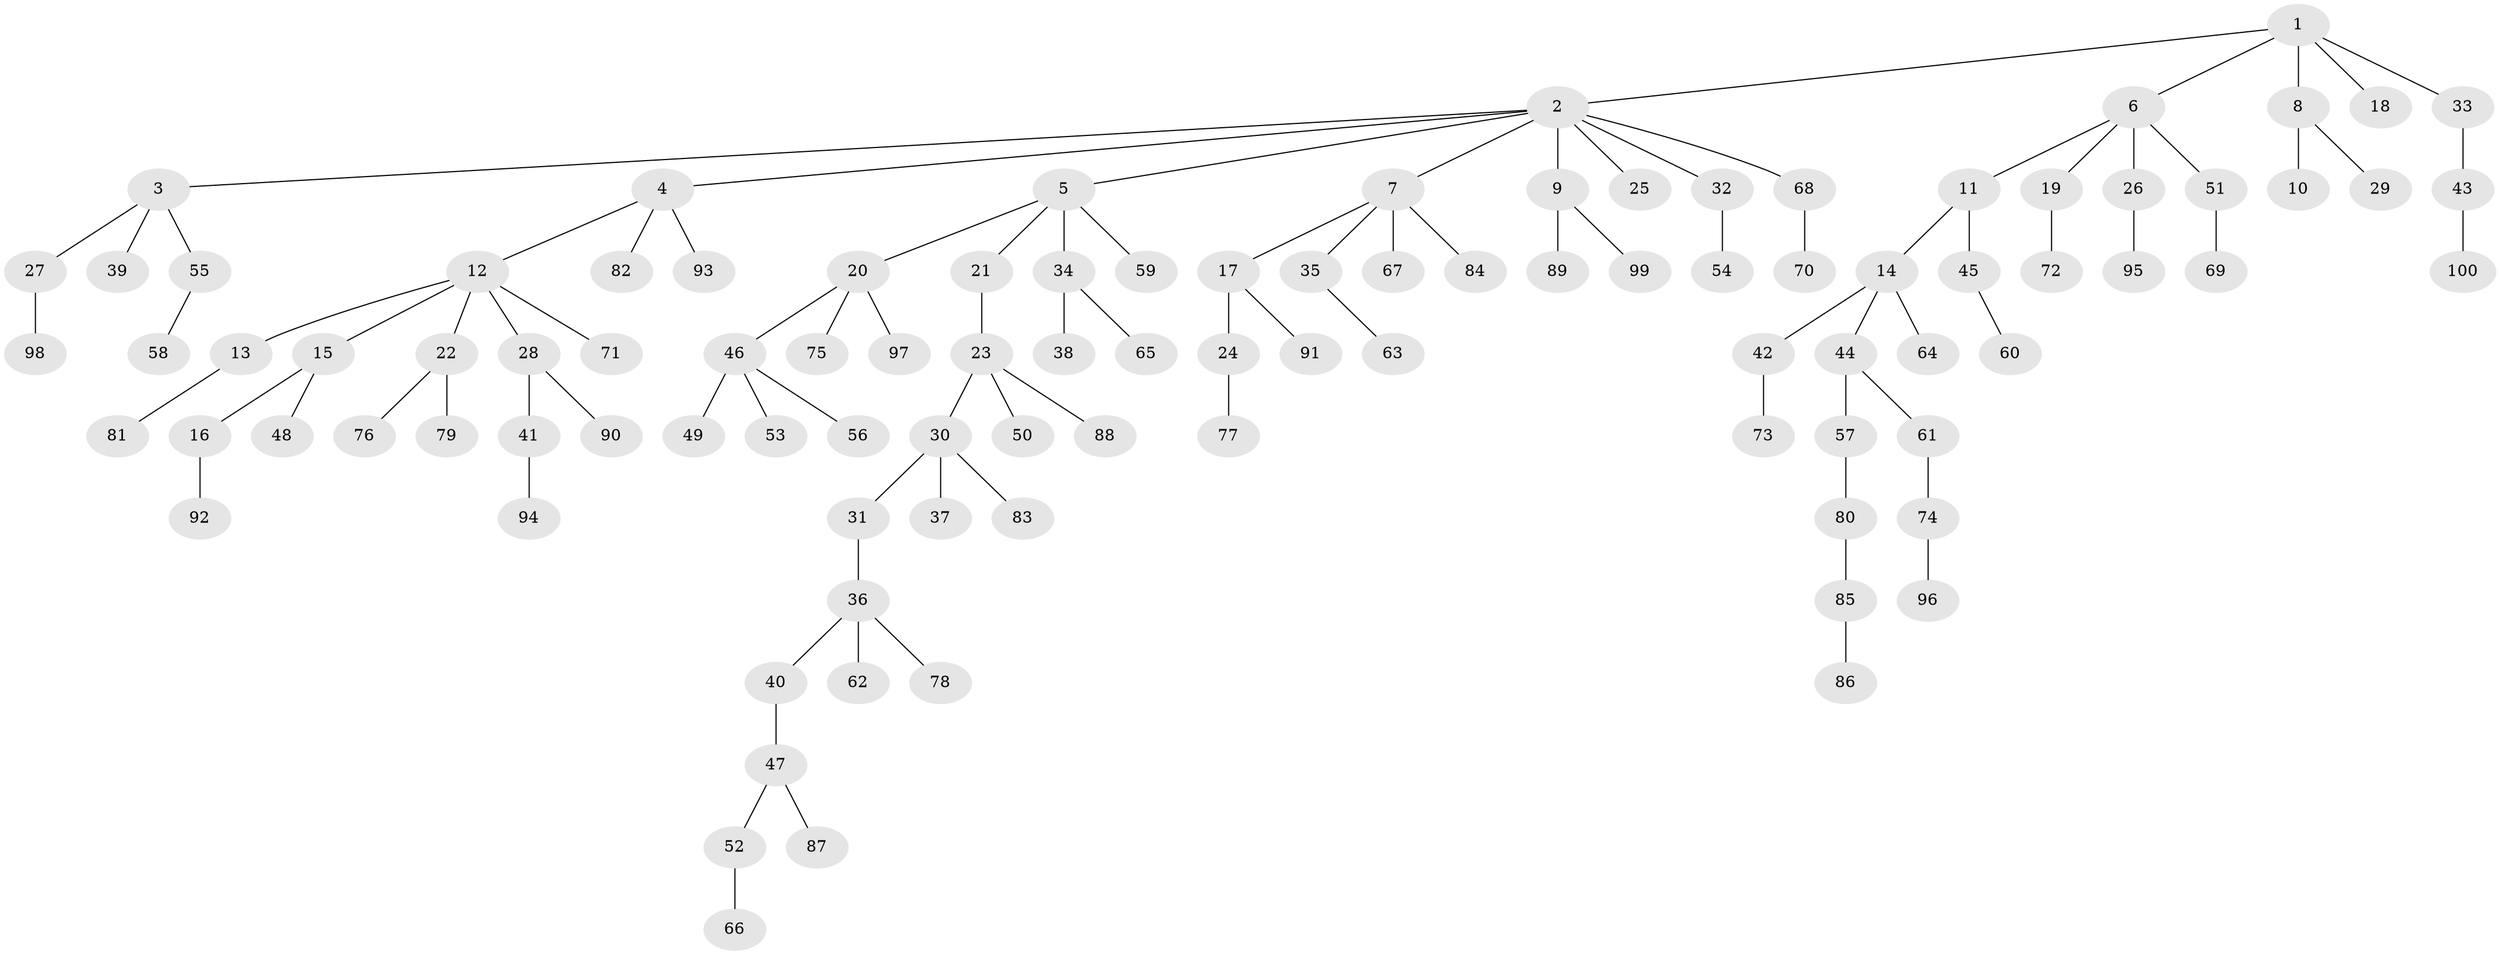 // Generated by graph-tools (version 1.1) at 2025/26/03/09/25 03:26:27]
// undirected, 100 vertices, 99 edges
graph export_dot {
graph [start="1"]
  node [color=gray90,style=filled];
  1;
  2;
  3;
  4;
  5;
  6;
  7;
  8;
  9;
  10;
  11;
  12;
  13;
  14;
  15;
  16;
  17;
  18;
  19;
  20;
  21;
  22;
  23;
  24;
  25;
  26;
  27;
  28;
  29;
  30;
  31;
  32;
  33;
  34;
  35;
  36;
  37;
  38;
  39;
  40;
  41;
  42;
  43;
  44;
  45;
  46;
  47;
  48;
  49;
  50;
  51;
  52;
  53;
  54;
  55;
  56;
  57;
  58;
  59;
  60;
  61;
  62;
  63;
  64;
  65;
  66;
  67;
  68;
  69;
  70;
  71;
  72;
  73;
  74;
  75;
  76;
  77;
  78;
  79;
  80;
  81;
  82;
  83;
  84;
  85;
  86;
  87;
  88;
  89;
  90;
  91;
  92;
  93;
  94;
  95;
  96;
  97;
  98;
  99;
  100;
  1 -- 2;
  1 -- 6;
  1 -- 8;
  1 -- 18;
  1 -- 33;
  2 -- 3;
  2 -- 4;
  2 -- 5;
  2 -- 7;
  2 -- 9;
  2 -- 25;
  2 -- 32;
  2 -- 68;
  3 -- 27;
  3 -- 39;
  3 -- 55;
  4 -- 12;
  4 -- 82;
  4 -- 93;
  5 -- 20;
  5 -- 21;
  5 -- 34;
  5 -- 59;
  6 -- 11;
  6 -- 19;
  6 -- 26;
  6 -- 51;
  7 -- 17;
  7 -- 35;
  7 -- 67;
  7 -- 84;
  8 -- 10;
  8 -- 29;
  9 -- 89;
  9 -- 99;
  11 -- 14;
  11 -- 45;
  12 -- 13;
  12 -- 15;
  12 -- 22;
  12 -- 28;
  12 -- 71;
  13 -- 81;
  14 -- 42;
  14 -- 44;
  14 -- 64;
  15 -- 16;
  15 -- 48;
  16 -- 92;
  17 -- 24;
  17 -- 91;
  19 -- 72;
  20 -- 46;
  20 -- 75;
  20 -- 97;
  21 -- 23;
  22 -- 76;
  22 -- 79;
  23 -- 30;
  23 -- 50;
  23 -- 88;
  24 -- 77;
  26 -- 95;
  27 -- 98;
  28 -- 41;
  28 -- 90;
  30 -- 31;
  30 -- 37;
  30 -- 83;
  31 -- 36;
  32 -- 54;
  33 -- 43;
  34 -- 38;
  34 -- 65;
  35 -- 63;
  36 -- 40;
  36 -- 62;
  36 -- 78;
  40 -- 47;
  41 -- 94;
  42 -- 73;
  43 -- 100;
  44 -- 57;
  44 -- 61;
  45 -- 60;
  46 -- 49;
  46 -- 53;
  46 -- 56;
  47 -- 52;
  47 -- 87;
  51 -- 69;
  52 -- 66;
  55 -- 58;
  57 -- 80;
  61 -- 74;
  68 -- 70;
  74 -- 96;
  80 -- 85;
  85 -- 86;
}
